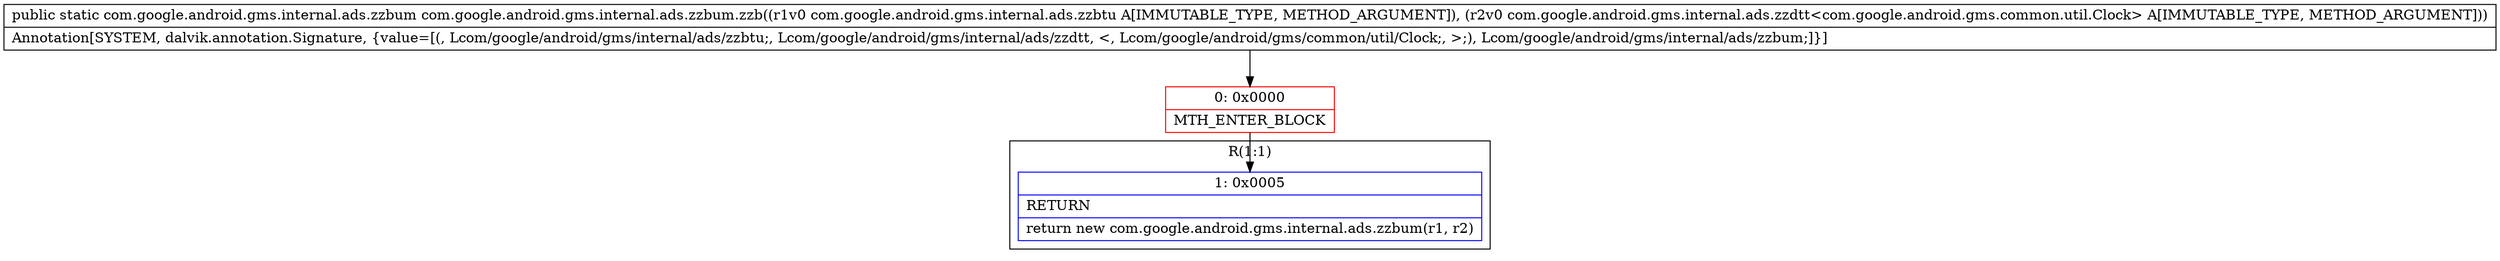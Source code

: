 digraph "CFG forcom.google.android.gms.internal.ads.zzbum.zzb(Lcom\/google\/android\/gms\/internal\/ads\/zzbtu;Lcom\/google\/android\/gms\/internal\/ads\/zzdtt;)Lcom\/google\/android\/gms\/internal\/ads\/zzbum;" {
subgraph cluster_Region_951054118 {
label = "R(1:1)";
node [shape=record,color=blue];
Node_1 [shape=record,label="{1\:\ 0x0005|RETURN\l|return new com.google.android.gms.internal.ads.zzbum(r1, r2)\l}"];
}
Node_0 [shape=record,color=red,label="{0\:\ 0x0000|MTH_ENTER_BLOCK\l}"];
MethodNode[shape=record,label="{public static com.google.android.gms.internal.ads.zzbum com.google.android.gms.internal.ads.zzbum.zzb((r1v0 com.google.android.gms.internal.ads.zzbtu A[IMMUTABLE_TYPE, METHOD_ARGUMENT]), (r2v0 com.google.android.gms.internal.ads.zzdtt\<com.google.android.gms.common.util.Clock\> A[IMMUTABLE_TYPE, METHOD_ARGUMENT]))  | Annotation[SYSTEM, dalvik.annotation.Signature, \{value=[(, Lcom\/google\/android\/gms\/internal\/ads\/zzbtu;, Lcom\/google\/android\/gms\/internal\/ads\/zzdtt, \<, Lcom\/google\/android\/gms\/common\/util\/Clock;, \>;), Lcom\/google\/android\/gms\/internal\/ads\/zzbum;]\}]\l}"];
MethodNode -> Node_0;
Node_0 -> Node_1;
}

